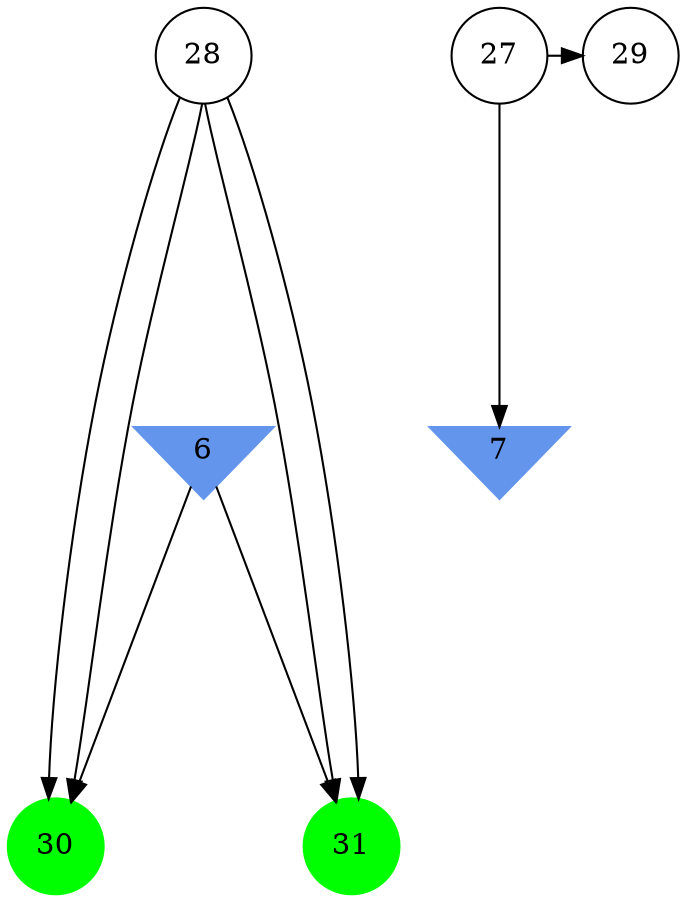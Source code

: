 digraph brain {
	ranksep=2.0;
	6 [shape=invtriangle,style=filled,color=cornflowerblue];
	7 [shape=invtriangle,style=filled,color=cornflowerblue];
	27 [shape=circle,color=black];
	28 [shape=circle,color=black];
	29 [shape=circle,color=black];
	30 [shape=circle,style=filled,color=green];
	31 [shape=circle,style=filled,color=green];
	27	->	7;
	27	->	29;
	6	->	31;
	6	->	30;
	28	->	31;
	28	->	30;
	28	->	31;
	28	->	30;
	{ rank=same; 6; 7; }
	{ rank=same; 27; 28; 29; }
	{ rank=same; 30; 31; }
}
